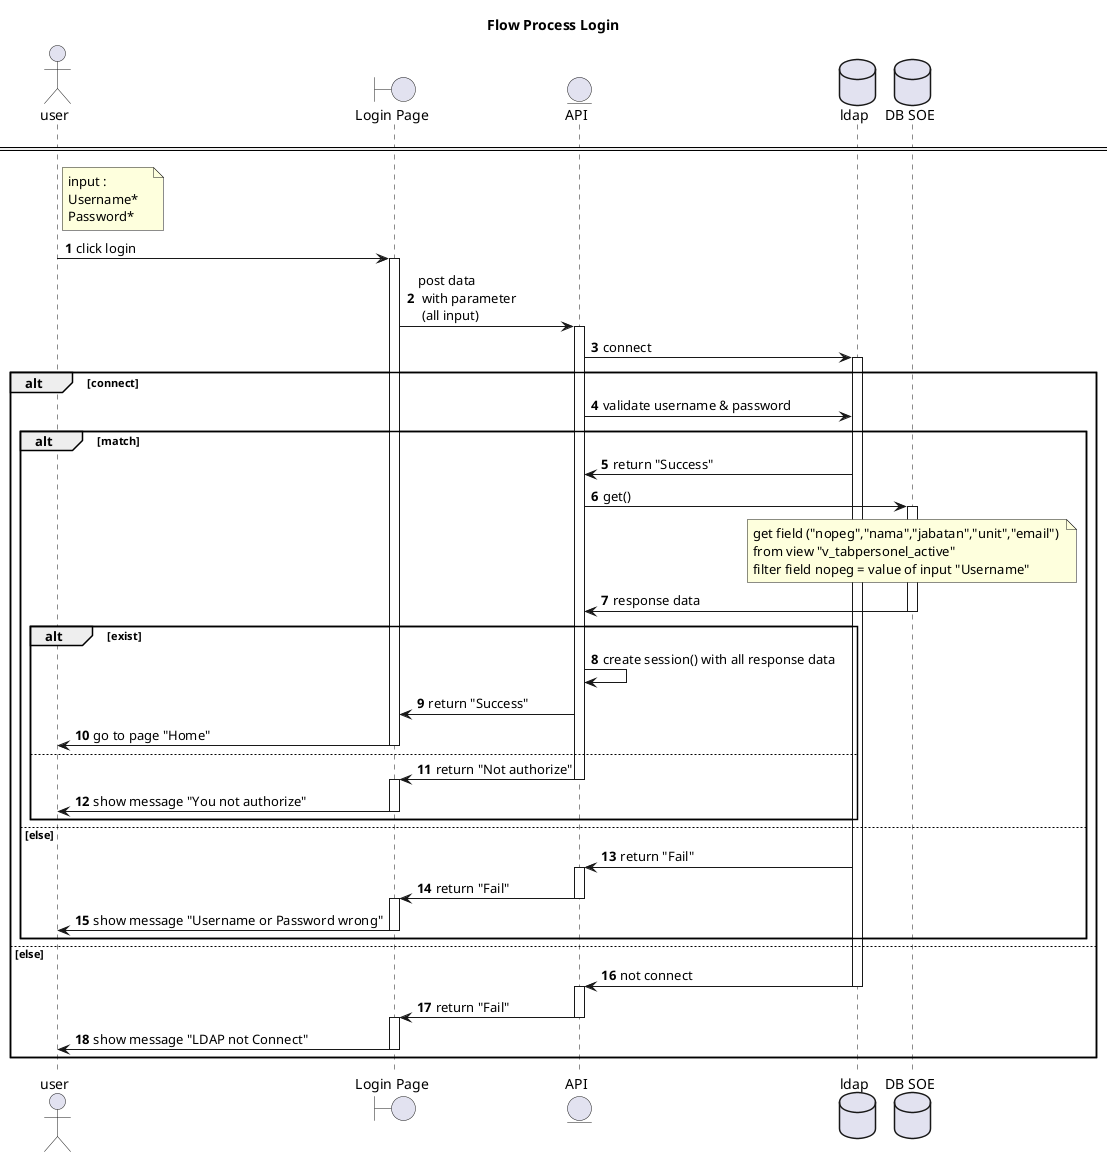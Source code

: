 @startuml Engine Measurement & Test Cell
title "Flow Process Login"

actor user
boundary "Login Page" as ui
entity "API" as api
database ldap
database "DB SOE" as soe

autonumber

====

note right of user
    input :
    Username*   
    Password*
end note
user -> ui : click login
activate ui

ui -> api : post data \n with parameter \n (all input)
activate api
api -> ldap : connect
activate ldap
alt connect
    api -> ldap : validate username & password
    alt match
        api <- ldap : return "Success"
            api -> soe : get()
            activate soe
            note over soe
                get field ("nopeg","nama","jabatan","unit","email") 
                from view "v_tabpersonel_active"
                filter field nopeg = value of input "Username"
            end note
            api <- soe : response data
            deactivate soe
        alt exist
            api -> api : create session() with all response data
            ui <- api : return "Success"
            user <- ui : go to page "Home"
            deactivate ui
        else
            ui <- api : return "Not authorize"
            deactivate api
            activate ui
            user <- ui : show message "You not authorize"
            deactivate ui
        end
    else  else
        api <- ldap : return "Fail"
        activate api
        ui <- api : return "Fail"
        deactivate api
        activate ui
        user <- ui : show message "Username or Password wrong"
        deactivate ui
    end
else  else
    api <- ldap : not connect
    deactivate ldap
    activate api
    ui <- api : return "Fail"
    deactivate api
    activate ui
    user <- ui : show message "LDAP not Connect"
    deactivate ui
end
@enduml